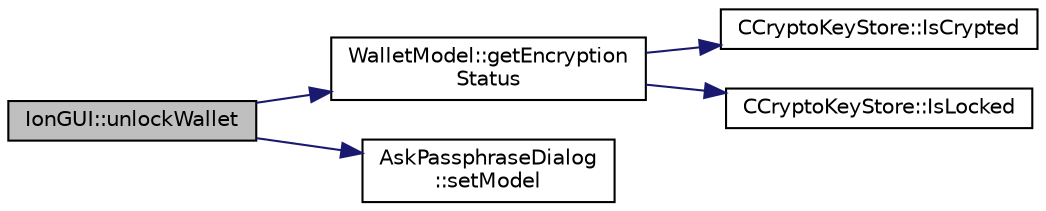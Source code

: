 digraph "IonGUI::unlockWallet"
{
  edge [fontname="Helvetica",fontsize="10",labelfontname="Helvetica",labelfontsize="10"];
  node [fontname="Helvetica",fontsize="10",shape=record];
  rankdir="LR";
  Node1526 [label="IonGUI::unlockWallet",height=0.2,width=0.4,color="black", fillcolor="grey75", style="filled", fontcolor="black"];
  Node1526 -> Node1527 [color="midnightblue",fontsize="10",style="solid",fontname="Helvetica"];
  Node1527 [label="WalletModel::getEncryption\lStatus",height=0.2,width=0.4,color="black", fillcolor="white", style="filled",URL="$d4/d27/class_wallet_model.html#aa89632d2019414f2ab85674cd4d01398"];
  Node1527 -> Node1528 [color="midnightblue",fontsize="10",style="solid",fontname="Helvetica"];
  Node1528 [label="CCryptoKeyStore::IsCrypted",height=0.2,width=0.4,color="black", fillcolor="white", style="filled",URL="$db/dad/class_c_crypto_key_store.html#acc8fed44366c98fb481333ca6e867088"];
  Node1527 -> Node1529 [color="midnightblue",fontsize="10",style="solid",fontname="Helvetica"];
  Node1529 [label="CCryptoKeyStore::IsLocked",height=0.2,width=0.4,color="black", fillcolor="white", style="filled",URL="$db/dad/class_c_crypto_key_store.html#a52919fa284a3aa10f1b4bd6018b6dbee"];
  Node1526 -> Node1530 [color="midnightblue",fontsize="10",style="solid",fontname="Helvetica"];
  Node1530 [label="AskPassphraseDialog\l::setModel",height=0.2,width=0.4,color="black", fillcolor="white", style="filled",URL="$d8/d70/class_ask_passphrase_dialog.html#a35b83e1ef98813b6b88155aab0803ed3"];
}
